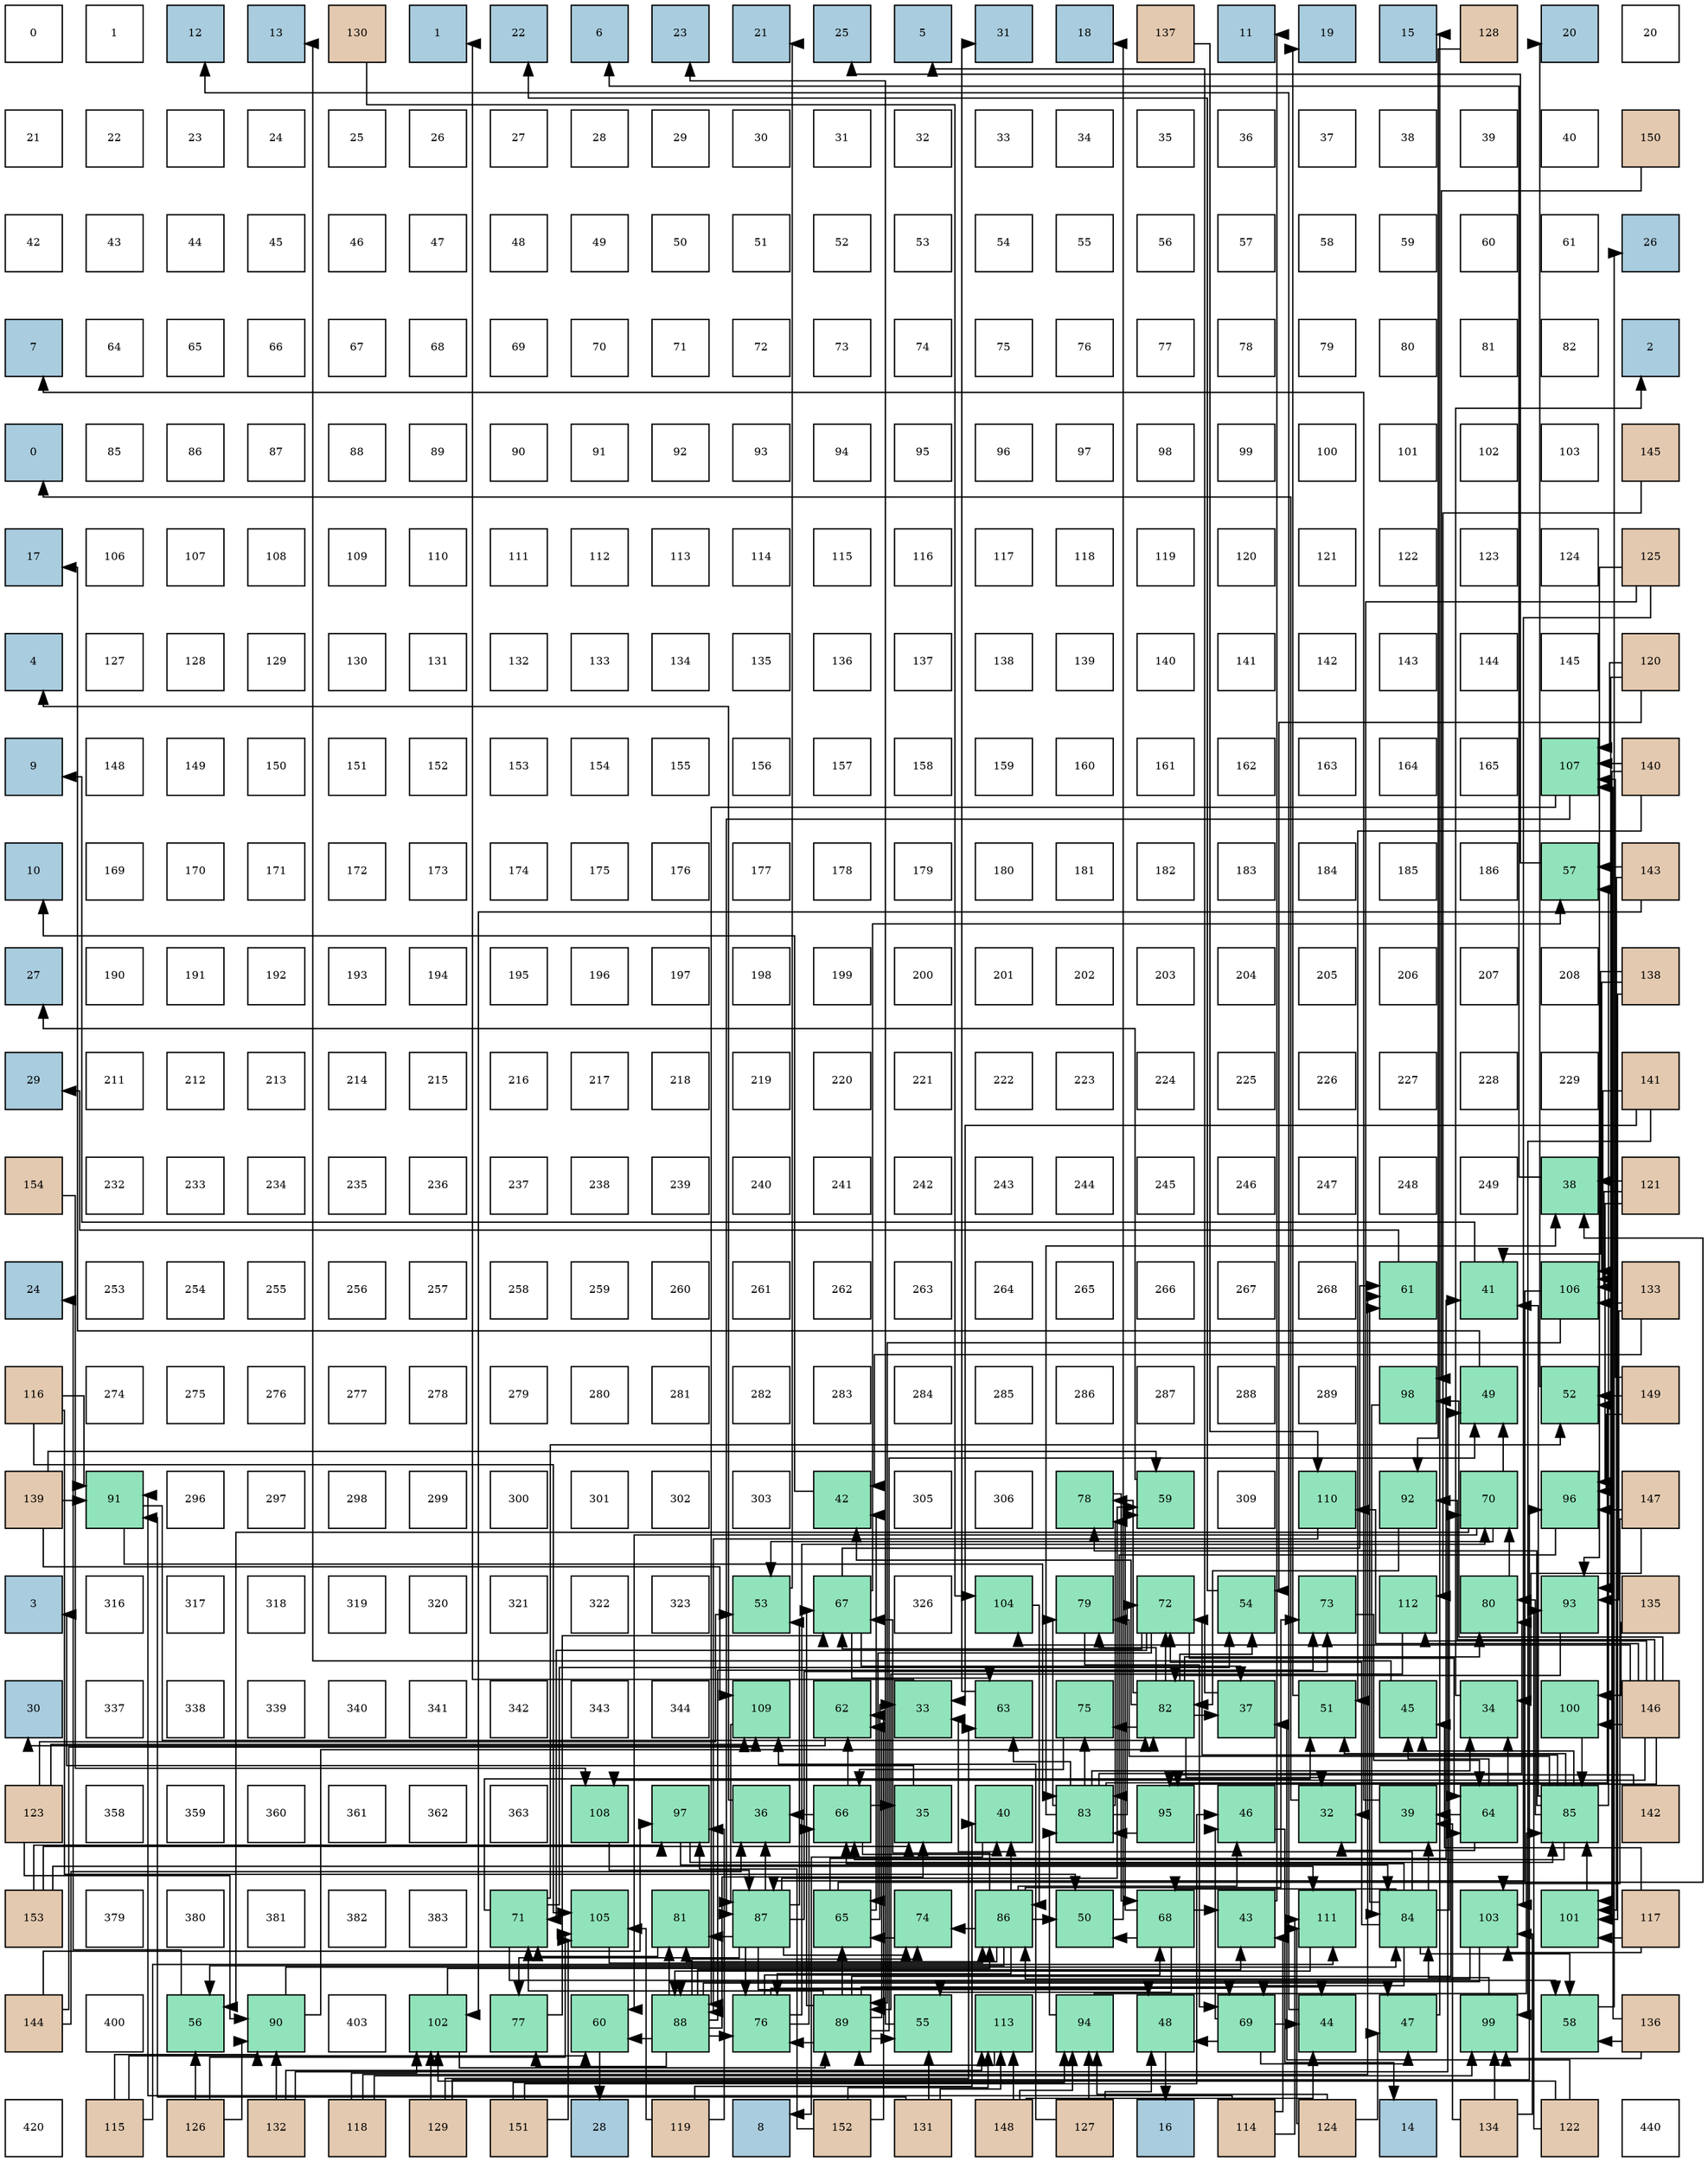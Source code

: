 digraph layout{
 rankdir=TB;
 splines=ortho;
 node [style=filled shape=square fixedsize=true width=0.6];
0[label="0", fontsize=8, fillcolor="#ffffff"];
1[label="1", fontsize=8, fillcolor="#ffffff"];
2[label="12", fontsize=8, fillcolor="#a9ccde"];
3[label="13", fontsize=8, fillcolor="#a9ccde"];
4[label="130", fontsize=8, fillcolor="#e3c9af"];
5[label="1", fontsize=8, fillcolor="#a9ccde"];
6[label="22", fontsize=8, fillcolor="#a9ccde"];
7[label="6", fontsize=8, fillcolor="#a9ccde"];
8[label="23", fontsize=8, fillcolor="#a9ccde"];
9[label="21", fontsize=8, fillcolor="#a9ccde"];
10[label="25", fontsize=8, fillcolor="#a9ccde"];
11[label="5", fontsize=8, fillcolor="#a9ccde"];
12[label="31", fontsize=8, fillcolor="#a9ccde"];
13[label="18", fontsize=8, fillcolor="#a9ccde"];
14[label="137", fontsize=8, fillcolor="#e3c9af"];
15[label="11", fontsize=8, fillcolor="#a9ccde"];
16[label="19", fontsize=8, fillcolor="#a9ccde"];
17[label="15", fontsize=8, fillcolor="#a9ccde"];
18[label="128", fontsize=8, fillcolor="#e3c9af"];
19[label="20", fontsize=8, fillcolor="#a9ccde"];
20[label="20", fontsize=8, fillcolor="#ffffff"];
21[label="21", fontsize=8, fillcolor="#ffffff"];
22[label="22", fontsize=8, fillcolor="#ffffff"];
23[label="23", fontsize=8, fillcolor="#ffffff"];
24[label="24", fontsize=8, fillcolor="#ffffff"];
25[label="25", fontsize=8, fillcolor="#ffffff"];
26[label="26", fontsize=8, fillcolor="#ffffff"];
27[label="27", fontsize=8, fillcolor="#ffffff"];
28[label="28", fontsize=8, fillcolor="#ffffff"];
29[label="29", fontsize=8, fillcolor="#ffffff"];
30[label="30", fontsize=8, fillcolor="#ffffff"];
31[label="31", fontsize=8, fillcolor="#ffffff"];
32[label="32", fontsize=8, fillcolor="#ffffff"];
33[label="33", fontsize=8, fillcolor="#ffffff"];
34[label="34", fontsize=8, fillcolor="#ffffff"];
35[label="35", fontsize=8, fillcolor="#ffffff"];
36[label="36", fontsize=8, fillcolor="#ffffff"];
37[label="37", fontsize=8, fillcolor="#ffffff"];
38[label="38", fontsize=8, fillcolor="#ffffff"];
39[label="39", fontsize=8, fillcolor="#ffffff"];
40[label="40", fontsize=8, fillcolor="#ffffff"];
41[label="150", fontsize=8, fillcolor="#e3c9af"];
42[label="42", fontsize=8, fillcolor="#ffffff"];
43[label="43", fontsize=8, fillcolor="#ffffff"];
44[label="44", fontsize=8, fillcolor="#ffffff"];
45[label="45", fontsize=8, fillcolor="#ffffff"];
46[label="46", fontsize=8, fillcolor="#ffffff"];
47[label="47", fontsize=8, fillcolor="#ffffff"];
48[label="48", fontsize=8, fillcolor="#ffffff"];
49[label="49", fontsize=8, fillcolor="#ffffff"];
50[label="50", fontsize=8, fillcolor="#ffffff"];
51[label="51", fontsize=8, fillcolor="#ffffff"];
52[label="52", fontsize=8, fillcolor="#ffffff"];
53[label="53", fontsize=8, fillcolor="#ffffff"];
54[label="54", fontsize=8, fillcolor="#ffffff"];
55[label="55", fontsize=8, fillcolor="#ffffff"];
56[label="56", fontsize=8, fillcolor="#ffffff"];
57[label="57", fontsize=8, fillcolor="#ffffff"];
58[label="58", fontsize=8, fillcolor="#ffffff"];
59[label="59", fontsize=8, fillcolor="#ffffff"];
60[label="60", fontsize=8, fillcolor="#ffffff"];
61[label="61", fontsize=8, fillcolor="#ffffff"];
62[label="26", fontsize=8, fillcolor="#a9ccde"];
63[label="7", fontsize=8, fillcolor="#a9ccde"];
64[label="64", fontsize=8, fillcolor="#ffffff"];
65[label="65", fontsize=8, fillcolor="#ffffff"];
66[label="66", fontsize=8, fillcolor="#ffffff"];
67[label="67", fontsize=8, fillcolor="#ffffff"];
68[label="68", fontsize=8, fillcolor="#ffffff"];
69[label="69", fontsize=8, fillcolor="#ffffff"];
70[label="70", fontsize=8, fillcolor="#ffffff"];
71[label="71", fontsize=8, fillcolor="#ffffff"];
72[label="72", fontsize=8, fillcolor="#ffffff"];
73[label="73", fontsize=8, fillcolor="#ffffff"];
74[label="74", fontsize=8, fillcolor="#ffffff"];
75[label="75", fontsize=8, fillcolor="#ffffff"];
76[label="76", fontsize=8, fillcolor="#ffffff"];
77[label="77", fontsize=8, fillcolor="#ffffff"];
78[label="78", fontsize=8, fillcolor="#ffffff"];
79[label="79", fontsize=8, fillcolor="#ffffff"];
80[label="80", fontsize=8, fillcolor="#ffffff"];
81[label="81", fontsize=8, fillcolor="#ffffff"];
82[label="82", fontsize=8, fillcolor="#ffffff"];
83[label="2", fontsize=8, fillcolor="#a9ccde"];
84[label="0", fontsize=8, fillcolor="#a9ccde"];
85[label="85", fontsize=8, fillcolor="#ffffff"];
86[label="86", fontsize=8, fillcolor="#ffffff"];
87[label="87", fontsize=8, fillcolor="#ffffff"];
88[label="88", fontsize=8, fillcolor="#ffffff"];
89[label="89", fontsize=8, fillcolor="#ffffff"];
90[label="90", fontsize=8, fillcolor="#ffffff"];
91[label="91", fontsize=8, fillcolor="#ffffff"];
92[label="92", fontsize=8, fillcolor="#ffffff"];
93[label="93", fontsize=8, fillcolor="#ffffff"];
94[label="94", fontsize=8, fillcolor="#ffffff"];
95[label="95", fontsize=8, fillcolor="#ffffff"];
96[label="96", fontsize=8, fillcolor="#ffffff"];
97[label="97", fontsize=8, fillcolor="#ffffff"];
98[label="98", fontsize=8, fillcolor="#ffffff"];
99[label="99", fontsize=8, fillcolor="#ffffff"];
100[label="100", fontsize=8, fillcolor="#ffffff"];
101[label="101", fontsize=8, fillcolor="#ffffff"];
102[label="102", fontsize=8, fillcolor="#ffffff"];
103[label="103", fontsize=8, fillcolor="#ffffff"];
104[label="145", fontsize=8, fillcolor="#e3c9af"];
105[label="17", fontsize=8, fillcolor="#a9ccde"];
106[label="106", fontsize=8, fillcolor="#ffffff"];
107[label="107", fontsize=8, fillcolor="#ffffff"];
108[label="108", fontsize=8, fillcolor="#ffffff"];
109[label="109", fontsize=8, fillcolor="#ffffff"];
110[label="110", fontsize=8, fillcolor="#ffffff"];
111[label="111", fontsize=8, fillcolor="#ffffff"];
112[label="112", fontsize=8, fillcolor="#ffffff"];
113[label="113", fontsize=8, fillcolor="#ffffff"];
114[label="114", fontsize=8, fillcolor="#ffffff"];
115[label="115", fontsize=8, fillcolor="#ffffff"];
116[label="116", fontsize=8, fillcolor="#ffffff"];
117[label="117", fontsize=8, fillcolor="#ffffff"];
118[label="118", fontsize=8, fillcolor="#ffffff"];
119[label="119", fontsize=8, fillcolor="#ffffff"];
120[label="120", fontsize=8, fillcolor="#ffffff"];
121[label="121", fontsize=8, fillcolor="#ffffff"];
122[label="122", fontsize=8, fillcolor="#ffffff"];
123[label="123", fontsize=8, fillcolor="#ffffff"];
124[label="124", fontsize=8, fillcolor="#ffffff"];
125[label="125", fontsize=8, fillcolor="#e3c9af"];
126[label="4", fontsize=8, fillcolor="#a9ccde"];
127[label="127", fontsize=8, fillcolor="#ffffff"];
128[label="128", fontsize=8, fillcolor="#ffffff"];
129[label="129", fontsize=8, fillcolor="#ffffff"];
130[label="130", fontsize=8, fillcolor="#ffffff"];
131[label="131", fontsize=8, fillcolor="#ffffff"];
132[label="132", fontsize=8, fillcolor="#ffffff"];
133[label="133", fontsize=8, fillcolor="#ffffff"];
134[label="134", fontsize=8, fillcolor="#ffffff"];
135[label="135", fontsize=8, fillcolor="#ffffff"];
136[label="136", fontsize=8, fillcolor="#ffffff"];
137[label="137", fontsize=8, fillcolor="#ffffff"];
138[label="138", fontsize=8, fillcolor="#ffffff"];
139[label="139", fontsize=8, fillcolor="#ffffff"];
140[label="140", fontsize=8, fillcolor="#ffffff"];
141[label="141", fontsize=8, fillcolor="#ffffff"];
142[label="142", fontsize=8, fillcolor="#ffffff"];
143[label="143", fontsize=8, fillcolor="#ffffff"];
144[label="144", fontsize=8, fillcolor="#ffffff"];
145[label="145", fontsize=8, fillcolor="#ffffff"];
146[label="120", fontsize=8, fillcolor="#e3c9af"];
147[label="9", fontsize=8, fillcolor="#a9ccde"];
148[label="148", fontsize=8, fillcolor="#ffffff"];
149[label="149", fontsize=8, fillcolor="#ffffff"];
150[label="150", fontsize=8, fillcolor="#ffffff"];
151[label="151", fontsize=8, fillcolor="#ffffff"];
152[label="152", fontsize=8, fillcolor="#ffffff"];
153[label="153", fontsize=8, fillcolor="#ffffff"];
154[label="154", fontsize=8, fillcolor="#ffffff"];
155[label="155", fontsize=8, fillcolor="#ffffff"];
156[label="156", fontsize=8, fillcolor="#ffffff"];
157[label="157", fontsize=8, fillcolor="#ffffff"];
158[label="158", fontsize=8, fillcolor="#ffffff"];
159[label="159", fontsize=8, fillcolor="#ffffff"];
160[label="160", fontsize=8, fillcolor="#ffffff"];
161[label="161", fontsize=8, fillcolor="#ffffff"];
162[label="162", fontsize=8, fillcolor="#ffffff"];
163[label="163", fontsize=8, fillcolor="#ffffff"];
164[label="164", fontsize=8, fillcolor="#ffffff"];
165[label="165", fontsize=8, fillcolor="#ffffff"];
166[label="107", fontsize=8, fillcolor="#91e3bb"];
167[label="140", fontsize=8, fillcolor="#e3c9af"];
168[label="10", fontsize=8, fillcolor="#a9ccde"];
169[label="169", fontsize=8, fillcolor="#ffffff"];
170[label="170", fontsize=8, fillcolor="#ffffff"];
171[label="171", fontsize=8, fillcolor="#ffffff"];
172[label="172", fontsize=8, fillcolor="#ffffff"];
173[label="173", fontsize=8, fillcolor="#ffffff"];
174[label="174", fontsize=8, fillcolor="#ffffff"];
175[label="175", fontsize=8, fillcolor="#ffffff"];
176[label="176", fontsize=8, fillcolor="#ffffff"];
177[label="177", fontsize=8, fillcolor="#ffffff"];
178[label="178", fontsize=8, fillcolor="#ffffff"];
179[label="179", fontsize=8, fillcolor="#ffffff"];
180[label="180", fontsize=8, fillcolor="#ffffff"];
181[label="181", fontsize=8, fillcolor="#ffffff"];
182[label="182", fontsize=8, fillcolor="#ffffff"];
183[label="183", fontsize=8, fillcolor="#ffffff"];
184[label="184", fontsize=8, fillcolor="#ffffff"];
185[label="185", fontsize=8, fillcolor="#ffffff"];
186[label="186", fontsize=8, fillcolor="#ffffff"];
187[label="57", fontsize=8, fillcolor="#91e3bb"];
188[label="143", fontsize=8, fillcolor="#e3c9af"];
189[label="27", fontsize=8, fillcolor="#a9ccde"];
190[label="190", fontsize=8, fillcolor="#ffffff"];
191[label="191", fontsize=8, fillcolor="#ffffff"];
192[label="192", fontsize=8, fillcolor="#ffffff"];
193[label="193", fontsize=8, fillcolor="#ffffff"];
194[label="194", fontsize=8, fillcolor="#ffffff"];
195[label="195", fontsize=8, fillcolor="#ffffff"];
196[label="196", fontsize=8, fillcolor="#ffffff"];
197[label="197", fontsize=8, fillcolor="#ffffff"];
198[label="198", fontsize=8, fillcolor="#ffffff"];
199[label="199", fontsize=8, fillcolor="#ffffff"];
200[label="200", fontsize=8, fillcolor="#ffffff"];
201[label="201", fontsize=8, fillcolor="#ffffff"];
202[label="202", fontsize=8, fillcolor="#ffffff"];
203[label="203", fontsize=8, fillcolor="#ffffff"];
204[label="204", fontsize=8, fillcolor="#ffffff"];
205[label="205", fontsize=8, fillcolor="#ffffff"];
206[label="206", fontsize=8, fillcolor="#ffffff"];
207[label="207", fontsize=8, fillcolor="#ffffff"];
208[label="208", fontsize=8, fillcolor="#ffffff"];
209[label="138", fontsize=8, fillcolor="#e3c9af"];
210[label="29", fontsize=8, fillcolor="#a9ccde"];
211[label="211", fontsize=8, fillcolor="#ffffff"];
212[label="212", fontsize=8, fillcolor="#ffffff"];
213[label="213", fontsize=8, fillcolor="#ffffff"];
214[label="214", fontsize=8, fillcolor="#ffffff"];
215[label="215", fontsize=8, fillcolor="#ffffff"];
216[label="216", fontsize=8, fillcolor="#ffffff"];
217[label="217", fontsize=8, fillcolor="#ffffff"];
218[label="218", fontsize=8, fillcolor="#ffffff"];
219[label="219", fontsize=8, fillcolor="#ffffff"];
220[label="220", fontsize=8, fillcolor="#ffffff"];
221[label="221", fontsize=8, fillcolor="#ffffff"];
222[label="222", fontsize=8, fillcolor="#ffffff"];
223[label="223", fontsize=8, fillcolor="#ffffff"];
224[label="224", fontsize=8, fillcolor="#ffffff"];
225[label="225", fontsize=8, fillcolor="#ffffff"];
226[label="226", fontsize=8, fillcolor="#ffffff"];
227[label="227", fontsize=8, fillcolor="#ffffff"];
228[label="228", fontsize=8, fillcolor="#ffffff"];
229[label="229", fontsize=8, fillcolor="#ffffff"];
230[label="141", fontsize=8, fillcolor="#e3c9af"];
231[label="154", fontsize=8, fillcolor="#e3c9af"];
232[label="232", fontsize=8, fillcolor="#ffffff"];
233[label="233", fontsize=8, fillcolor="#ffffff"];
234[label="234", fontsize=8, fillcolor="#ffffff"];
235[label="235", fontsize=8, fillcolor="#ffffff"];
236[label="236", fontsize=8, fillcolor="#ffffff"];
237[label="237", fontsize=8, fillcolor="#ffffff"];
238[label="238", fontsize=8, fillcolor="#ffffff"];
239[label="239", fontsize=8, fillcolor="#ffffff"];
240[label="240", fontsize=8, fillcolor="#ffffff"];
241[label="241", fontsize=8, fillcolor="#ffffff"];
242[label="242", fontsize=8, fillcolor="#ffffff"];
243[label="243", fontsize=8, fillcolor="#ffffff"];
244[label="244", fontsize=8, fillcolor="#ffffff"];
245[label="245", fontsize=8, fillcolor="#ffffff"];
246[label="246", fontsize=8, fillcolor="#ffffff"];
247[label="247", fontsize=8, fillcolor="#ffffff"];
248[label="248", fontsize=8, fillcolor="#ffffff"];
249[label="249", fontsize=8, fillcolor="#ffffff"];
250[label="38", fontsize=8, fillcolor="#91e3bb"];
251[label="121", fontsize=8, fillcolor="#e3c9af"];
252[label="24", fontsize=8, fillcolor="#a9ccde"];
253[label="253", fontsize=8, fillcolor="#ffffff"];
254[label="254", fontsize=8, fillcolor="#ffffff"];
255[label="255", fontsize=8, fillcolor="#ffffff"];
256[label="256", fontsize=8, fillcolor="#ffffff"];
257[label="257", fontsize=8, fillcolor="#ffffff"];
258[label="258", fontsize=8, fillcolor="#ffffff"];
259[label="259", fontsize=8, fillcolor="#ffffff"];
260[label="260", fontsize=8, fillcolor="#ffffff"];
261[label="261", fontsize=8, fillcolor="#ffffff"];
262[label="262", fontsize=8, fillcolor="#ffffff"];
263[label="263", fontsize=8, fillcolor="#ffffff"];
264[label="264", fontsize=8, fillcolor="#ffffff"];
265[label="265", fontsize=8, fillcolor="#ffffff"];
266[label="266", fontsize=8, fillcolor="#ffffff"];
267[label="267", fontsize=8, fillcolor="#ffffff"];
268[label="268", fontsize=8, fillcolor="#ffffff"];
269[label="61", fontsize=8, fillcolor="#91e3bb"];
270[label="41", fontsize=8, fillcolor="#91e3bb"];
271[label="106", fontsize=8, fillcolor="#91e3bb"];
272[label="133", fontsize=8, fillcolor="#e3c9af"];
273[label="116", fontsize=8, fillcolor="#e3c9af"];
274[label="274", fontsize=8, fillcolor="#ffffff"];
275[label="275", fontsize=8, fillcolor="#ffffff"];
276[label="276", fontsize=8, fillcolor="#ffffff"];
277[label="277", fontsize=8, fillcolor="#ffffff"];
278[label="278", fontsize=8, fillcolor="#ffffff"];
279[label="279", fontsize=8, fillcolor="#ffffff"];
280[label="280", fontsize=8, fillcolor="#ffffff"];
281[label="281", fontsize=8, fillcolor="#ffffff"];
282[label="282", fontsize=8, fillcolor="#ffffff"];
283[label="283", fontsize=8, fillcolor="#ffffff"];
284[label="284", fontsize=8, fillcolor="#ffffff"];
285[label="285", fontsize=8, fillcolor="#ffffff"];
286[label="286", fontsize=8, fillcolor="#ffffff"];
287[label="287", fontsize=8, fillcolor="#ffffff"];
288[label="288", fontsize=8, fillcolor="#ffffff"];
289[label="289", fontsize=8, fillcolor="#ffffff"];
290[label="98", fontsize=8, fillcolor="#91e3bb"];
291[label="49", fontsize=8, fillcolor="#91e3bb"];
292[label="52", fontsize=8, fillcolor="#91e3bb"];
293[label="149", fontsize=8, fillcolor="#e3c9af"];
294[label="139", fontsize=8, fillcolor="#e3c9af"];
295[label="91", fontsize=8, fillcolor="#91e3bb"];
296[label="296", fontsize=8, fillcolor="#ffffff"];
297[label="297", fontsize=8, fillcolor="#ffffff"];
298[label="298", fontsize=8, fillcolor="#ffffff"];
299[label="299", fontsize=8, fillcolor="#ffffff"];
300[label="300", fontsize=8, fillcolor="#ffffff"];
301[label="301", fontsize=8, fillcolor="#ffffff"];
302[label="302", fontsize=8, fillcolor="#ffffff"];
303[label="303", fontsize=8, fillcolor="#ffffff"];
304[label="42", fontsize=8, fillcolor="#91e3bb"];
305[label="305", fontsize=8, fillcolor="#ffffff"];
306[label="306", fontsize=8, fillcolor="#ffffff"];
307[label="78", fontsize=8, fillcolor="#91e3bb"];
308[label="59", fontsize=8, fillcolor="#91e3bb"];
309[label="309", fontsize=8, fillcolor="#ffffff"];
310[label="110", fontsize=8, fillcolor="#91e3bb"];
311[label="92", fontsize=8, fillcolor="#91e3bb"];
312[label="70", fontsize=8, fillcolor="#91e3bb"];
313[label="96", fontsize=8, fillcolor="#91e3bb"];
314[label="147", fontsize=8, fillcolor="#e3c9af"];
315[label="3", fontsize=8, fillcolor="#a9ccde"];
316[label="316", fontsize=8, fillcolor="#ffffff"];
317[label="317", fontsize=8, fillcolor="#ffffff"];
318[label="318", fontsize=8, fillcolor="#ffffff"];
319[label="319", fontsize=8, fillcolor="#ffffff"];
320[label="320", fontsize=8, fillcolor="#ffffff"];
321[label="321", fontsize=8, fillcolor="#ffffff"];
322[label="322", fontsize=8, fillcolor="#ffffff"];
323[label="323", fontsize=8, fillcolor="#ffffff"];
324[label="53", fontsize=8, fillcolor="#91e3bb"];
325[label="67", fontsize=8, fillcolor="#91e3bb"];
326[label="326", fontsize=8, fillcolor="#ffffff"];
327[label="104", fontsize=8, fillcolor="#91e3bb"];
328[label="79", fontsize=8, fillcolor="#91e3bb"];
329[label="72", fontsize=8, fillcolor="#91e3bb"];
330[label="54", fontsize=8, fillcolor="#91e3bb"];
331[label="73", fontsize=8, fillcolor="#91e3bb"];
332[label="112", fontsize=8, fillcolor="#91e3bb"];
333[label="80", fontsize=8, fillcolor="#91e3bb"];
334[label="93", fontsize=8, fillcolor="#91e3bb"];
335[label="135", fontsize=8, fillcolor="#e3c9af"];
336[label="30", fontsize=8, fillcolor="#a9ccde"];
337[label="337", fontsize=8, fillcolor="#ffffff"];
338[label="338", fontsize=8, fillcolor="#ffffff"];
339[label="339", fontsize=8, fillcolor="#ffffff"];
340[label="340", fontsize=8, fillcolor="#ffffff"];
341[label="341", fontsize=8, fillcolor="#ffffff"];
342[label="342", fontsize=8, fillcolor="#ffffff"];
343[label="343", fontsize=8, fillcolor="#ffffff"];
344[label="344", fontsize=8, fillcolor="#ffffff"];
345[label="109", fontsize=8, fillcolor="#91e3bb"];
346[label="62", fontsize=8, fillcolor="#91e3bb"];
347[label="33", fontsize=8, fillcolor="#91e3bb"];
348[label="63", fontsize=8, fillcolor="#91e3bb"];
349[label="75", fontsize=8, fillcolor="#91e3bb"];
350[label="82", fontsize=8, fillcolor="#91e3bb"];
351[label="37", fontsize=8, fillcolor="#91e3bb"];
352[label="51", fontsize=8, fillcolor="#91e3bb"];
353[label="45", fontsize=8, fillcolor="#91e3bb"];
354[label="34", fontsize=8, fillcolor="#91e3bb"];
355[label="100", fontsize=8, fillcolor="#91e3bb"];
356[label="146", fontsize=8, fillcolor="#e3c9af"];
357[label="123", fontsize=8, fillcolor="#e3c9af"];
358[label="358", fontsize=8, fillcolor="#ffffff"];
359[label="359", fontsize=8, fillcolor="#ffffff"];
360[label="360", fontsize=8, fillcolor="#ffffff"];
361[label="361", fontsize=8, fillcolor="#ffffff"];
362[label="362", fontsize=8, fillcolor="#ffffff"];
363[label="363", fontsize=8, fillcolor="#ffffff"];
364[label="108", fontsize=8, fillcolor="#91e3bb"];
365[label="97", fontsize=8, fillcolor="#91e3bb"];
366[label="36", fontsize=8, fillcolor="#91e3bb"];
367[label="66", fontsize=8, fillcolor="#91e3bb"];
368[label="35", fontsize=8, fillcolor="#91e3bb"];
369[label="40", fontsize=8, fillcolor="#91e3bb"];
370[label="83", fontsize=8, fillcolor="#91e3bb"];
371[label="95", fontsize=8, fillcolor="#91e3bb"];
372[label="46", fontsize=8, fillcolor="#91e3bb"];
373[label="32", fontsize=8, fillcolor="#91e3bb"];
374[label="39", fontsize=8, fillcolor="#91e3bb"];
375[label="64", fontsize=8, fillcolor="#91e3bb"];
376[label="85", fontsize=8, fillcolor="#91e3bb"];
377[label="142", fontsize=8, fillcolor="#e3c9af"];
378[label="153", fontsize=8, fillcolor="#e3c9af"];
379[label="379", fontsize=8, fillcolor="#ffffff"];
380[label="380", fontsize=8, fillcolor="#ffffff"];
381[label="381", fontsize=8, fillcolor="#ffffff"];
382[label="382", fontsize=8, fillcolor="#ffffff"];
383[label="383", fontsize=8, fillcolor="#ffffff"];
384[label="71", fontsize=8, fillcolor="#91e3bb"];
385[label="105", fontsize=8, fillcolor="#91e3bb"];
386[label="81", fontsize=8, fillcolor="#91e3bb"];
387[label="87", fontsize=8, fillcolor="#91e3bb"];
388[label="65", fontsize=8, fillcolor="#91e3bb"];
389[label="74", fontsize=8, fillcolor="#91e3bb"];
390[label="86", fontsize=8, fillcolor="#91e3bb"];
391[label="50", fontsize=8, fillcolor="#91e3bb"];
392[label="68", fontsize=8, fillcolor="#91e3bb"];
393[label="43", fontsize=8, fillcolor="#91e3bb"];
394[label="111", fontsize=8, fillcolor="#91e3bb"];
395[label="84", fontsize=8, fillcolor="#91e3bb"];
396[label="103", fontsize=8, fillcolor="#91e3bb"];
397[label="101", fontsize=8, fillcolor="#91e3bb"];
398[label="117", fontsize=8, fillcolor="#e3c9af"];
399[label="144", fontsize=8, fillcolor="#e3c9af"];
400[label="400", fontsize=8, fillcolor="#ffffff"];
401[label="56", fontsize=8, fillcolor="#91e3bb"];
402[label="90", fontsize=8, fillcolor="#91e3bb"];
403[label="403", fontsize=8, fillcolor="#ffffff"];
404[label="102", fontsize=8, fillcolor="#91e3bb"];
405[label="77", fontsize=8, fillcolor="#91e3bb"];
406[label="60", fontsize=8, fillcolor="#91e3bb"];
407[label="88", fontsize=8, fillcolor="#91e3bb"];
408[label="76", fontsize=8, fillcolor="#91e3bb"];
409[label="89", fontsize=8, fillcolor="#91e3bb"];
410[label="55", fontsize=8, fillcolor="#91e3bb"];
411[label="113", fontsize=8, fillcolor="#91e3bb"];
412[label="94", fontsize=8, fillcolor="#91e3bb"];
413[label="48", fontsize=8, fillcolor="#91e3bb"];
414[label="69", fontsize=8, fillcolor="#91e3bb"];
415[label="44", fontsize=8, fillcolor="#91e3bb"];
416[label="47", fontsize=8, fillcolor="#91e3bb"];
417[label="99", fontsize=8, fillcolor="#91e3bb"];
418[label="58", fontsize=8, fillcolor="#91e3bb"];
419[label="136", fontsize=8, fillcolor="#e3c9af"];
420[label="420", fontsize=8, fillcolor="#ffffff"];
421[label="115", fontsize=8, fillcolor="#e3c9af"];
422[label="126", fontsize=8, fillcolor="#e3c9af"];
423[label="132", fontsize=8, fillcolor="#e3c9af"];
424[label="118", fontsize=8, fillcolor="#e3c9af"];
425[label="129", fontsize=8, fillcolor="#e3c9af"];
426[label="151", fontsize=8, fillcolor="#e3c9af"];
427[label="28", fontsize=8, fillcolor="#a9ccde"];
428[label="119", fontsize=8, fillcolor="#e3c9af"];
429[label="8", fontsize=8, fillcolor="#a9ccde"];
430[label="152", fontsize=8, fillcolor="#e3c9af"];
431[label="131", fontsize=8, fillcolor="#e3c9af"];
432[label="148", fontsize=8, fillcolor="#e3c9af"];
433[label="127", fontsize=8, fillcolor="#e3c9af"];
434[label="16", fontsize=8, fillcolor="#a9ccde"];
435[label="114", fontsize=8, fillcolor="#e3c9af"];
436[label="124", fontsize=8, fillcolor="#e3c9af"];
437[label="14", fontsize=8, fillcolor="#a9ccde"];
438[label="134", fontsize=8, fillcolor="#e3c9af"];
439[label="122", fontsize=8, fillcolor="#e3c9af"];
440[label="440", fontsize=8, fillcolor="#ffffff"];
edge [constraint=false, style=vis];373 -> 84;
347 -> 5;
354 -> 83;
368 -> 315;
366 -> 126;
351 -> 11;
250 -> 7;
374 -> 63;
369 -> 429;
270 -> 147;
304 -> 168;
393 -> 15;
415 -> 2;
353 -> 3;
372 -> 437;
416 -> 17;
413 -> 434;
291 -> 105;
391 -> 13;
352 -> 16;
292 -> 19;
324 -> 9;
330 -> 6;
410 -> 8;
401 -> 252;
187 -> 10;
418 -> 62;
308 -> 189;
406 -> 427;
269 -> 210;
346 -> 336;
348 -> 12;
375 -> 373;
375 -> 354;
375 -> 374;
375 -> 353;
388 -> 347;
388 -> 250;
388 -> 270;
388 -> 304;
367 -> 368;
367 -> 366;
367 -> 369;
367 -> 346;
325 -> 351;
325 -> 187;
325 -> 269;
325 -> 348;
392 -> 393;
392 -> 391;
392 -> 410;
392 -> 308;
414 -> 415;
414 -> 372;
414 -> 416;
414 -> 413;
312 -> 291;
312 -> 324;
312 -> 401;
312 -> 406;
384 -> 352;
384 -> 292;
384 -> 330;
384 -> 418;
329 -> 375;
329 -> 388;
329 -> 325;
329 -> 384;
331 -> 375;
389 -> 388;
349 -> 367;
408 -> 367;
408 -> 392;
408 -> 414;
408 -> 312;
405 -> 325;
307 -> 392;
328 -> 414;
333 -> 312;
386 -> 384;
350 -> 373;
350 -> 351;
350 -> 304;
350 -> 330;
350 -> 329;
350 -> 349;
350 -> 307;
350 -> 328;
350 -> 333;
370 -> 354;
370 -> 250;
370 -> 292;
370 -> 348;
370 -> 329;
370 -> 349;
370 -> 307;
370 -> 328;
370 -> 333;
395 -> 347;
395 -> 374;
395 -> 418;
395 -> 269;
395 -> 367;
395 -> 392;
395 -> 414;
395 -> 312;
395 -> 329;
376 -> 270;
376 -> 353;
376 -> 352;
376 -> 187;
376 -> 367;
376 -> 329;
376 -> 307;
376 -> 328;
376 -> 333;
390 -> 369;
390 -> 372;
390 -> 391;
390 -> 401;
390 -> 325;
390 -> 331;
390 -> 389;
390 -> 408;
390 -> 386;
387 -> 366;
387 -> 413;
387 -> 324;
387 -> 308;
387 -> 331;
387 -> 389;
387 -> 408;
387 -> 405;
387 -> 386;
407 -> 368;
407 -> 393;
407 -> 416;
407 -> 406;
407 -> 331;
407 -> 389;
407 -> 408;
407 -> 405;
407 -> 386;
409 -> 415;
409 -> 291;
409 -> 410;
409 -> 346;
409 -> 375;
409 -> 388;
409 -> 325;
409 -> 384;
409 -> 408;
402 -> 350;
402 -> 395;
295 -> 350;
295 -> 370;
311 -> 350;
334 -> 350;
412 -> 370;
412 -> 376;
371 -> 370;
313 -> 370;
365 -> 395;
365 -> 376;
290 -> 395;
417 -> 395;
355 -> 376;
397 -> 376;
404 -> 390;
404 -> 409;
396 -> 390;
396 -> 407;
327 -> 390;
385 -> 390;
271 -> 387;
271 -> 409;
166 -> 387;
166 -> 407;
364 -> 387;
345 -> 387;
310 -> 407;
394 -> 407;
332 -> 409;
411 -> 409;
435 -> 393;
435 -> 295;
435 -> 394;
421 -> 406;
421 -> 402;
421 -> 394;
273 -> 391;
273 -> 295;
273 -> 385;
398 -> 353;
398 -> 397;
398 -> 396;
424 -> 269;
424 -> 417;
424 -> 404;
428 -> 369;
428 -> 365;
428 -> 385;
146 -> 330;
146 -> 334;
146 -> 166;
251 -> 250;
251 -> 313;
251 -> 271;
439 -> 351;
439 -> 334;
439 -> 404;
357 -> 324;
357 -> 402;
357 -> 345;
436 -> 416;
436 -> 412;
436 -> 394;
125 -> 373;
125 -> 334;
125 -> 396;
422 -> 401;
422 -> 402;
422 -> 385;
433 -> 413;
433 -> 412;
433 -> 345;
18 -> 311;
425 -> 348;
425 -> 313;
425 -> 404;
4 -> 327;
431 -> 410;
431 -> 295;
431 -> 411;
423 -> 291;
423 -> 402;
423 -> 411;
272 -> 304;
272 -> 334;
272 -> 271;
438 -> 374;
438 -> 417;
438 -> 396;
335 -> 355;
419 -> 418;
419 -> 417;
419 -> 166;
14 -> 310;
209 -> 270;
209 -> 397;
209 -> 271;
294 -> 308;
294 -> 295;
294 -> 345;
167 -> 352;
167 -> 397;
167 -> 166;
230 -> 347;
230 -> 417;
230 -> 271;
377 -> 371;
188 -> 187;
188 -> 397;
188 -> 404;
399 -> 366;
399 -> 365;
399 -> 345;
104 -> 332;
356 -> 311;
356 -> 371;
356 -> 290;
356 -> 355;
356 -> 327;
356 -> 364;
356 -> 310;
356 -> 332;
314 -> 354;
314 -> 313;
314 -> 396;
432 -> 415;
432 -> 412;
432 -> 411;
293 -> 292;
293 -> 313;
293 -> 166;
41 -> 290;
426 -> 372;
426 -> 412;
426 -> 385;
430 -> 346;
430 -> 365;
430 -> 411;
378 -> 368;
378 -> 365;
378 -> 394;
231 -> 364;
edge [constraint=true, style=invis];
0 -> 21 -> 42 -> 63 -> 84 -> 105 -> 126 -> 147 -> 168 -> 189 -> 210 -> 231 -> 252 -> 273 -> 294 -> 315 -> 336 -> 357 -> 378 -> 399 -> 420;
1 -> 22 -> 43 -> 64 -> 85 -> 106 -> 127 -> 148 -> 169 -> 190 -> 211 -> 232 -> 253 -> 274 -> 295 -> 316 -> 337 -> 358 -> 379 -> 400 -> 421;
2 -> 23 -> 44 -> 65 -> 86 -> 107 -> 128 -> 149 -> 170 -> 191 -> 212 -> 233 -> 254 -> 275 -> 296 -> 317 -> 338 -> 359 -> 380 -> 401 -> 422;
3 -> 24 -> 45 -> 66 -> 87 -> 108 -> 129 -> 150 -> 171 -> 192 -> 213 -> 234 -> 255 -> 276 -> 297 -> 318 -> 339 -> 360 -> 381 -> 402 -> 423;
4 -> 25 -> 46 -> 67 -> 88 -> 109 -> 130 -> 151 -> 172 -> 193 -> 214 -> 235 -> 256 -> 277 -> 298 -> 319 -> 340 -> 361 -> 382 -> 403 -> 424;
5 -> 26 -> 47 -> 68 -> 89 -> 110 -> 131 -> 152 -> 173 -> 194 -> 215 -> 236 -> 257 -> 278 -> 299 -> 320 -> 341 -> 362 -> 383 -> 404 -> 425;
6 -> 27 -> 48 -> 69 -> 90 -> 111 -> 132 -> 153 -> 174 -> 195 -> 216 -> 237 -> 258 -> 279 -> 300 -> 321 -> 342 -> 363 -> 384 -> 405 -> 426;
7 -> 28 -> 49 -> 70 -> 91 -> 112 -> 133 -> 154 -> 175 -> 196 -> 217 -> 238 -> 259 -> 280 -> 301 -> 322 -> 343 -> 364 -> 385 -> 406 -> 427;
8 -> 29 -> 50 -> 71 -> 92 -> 113 -> 134 -> 155 -> 176 -> 197 -> 218 -> 239 -> 260 -> 281 -> 302 -> 323 -> 344 -> 365 -> 386 -> 407 -> 428;
9 -> 30 -> 51 -> 72 -> 93 -> 114 -> 135 -> 156 -> 177 -> 198 -> 219 -> 240 -> 261 -> 282 -> 303 -> 324 -> 345 -> 366 -> 387 -> 408 -> 429;
10 -> 31 -> 52 -> 73 -> 94 -> 115 -> 136 -> 157 -> 178 -> 199 -> 220 -> 241 -> 262 -> 283 -> 304 -> 325 -> 346 -> 367 -> 388 -> 409 -> 430;
11 -> 32 -> 53 -> 74 -> 95 -> 116 -> 137 -> 158 -> 179 -> 200 -> 221 -> 242 -> 263 -> 284 -> 305 -> 326 -> 347 -> 368 -> 389 -> 410 -> 431;
12 -> 33 -> 54 -> 75 -> 96 -> 117 -> 138 -> 159 -> 180 -> 201 -> 222 -> 243 -> 264 -> 285 -> 306 -> 327 -> 348 -> 369 -> 390 -> 411 -> 432;
13 -> 34 -> 55 -> 76 -> 97 -> 118 -> 139 -> 160 -> 181 -> 202 -> 223 -> 244 -> 265 -> 286 -> 307 -> 328 -> 349 -> 370 -> 391 -> 412 -> 433;
14 -> 35 -> 56 -> 77 -> 98 -> 119 -> 140 -> 161 -> 182 -> 203 -> 224 -> 245 -> 266 -> 287 -> 308 -> 329 -> 350 -> 371 -> 392 -> 413 -> 434;
15 -> 36 -> 57 -> 78 -> 99 -> 120 -> 141 -> 162 -> 183 -> 204 -> 225 -> 246 -> 267 -> 288 -> 309 -> 330 -> 351 -> 372 -> 393 -> 414 -> 435;
16 -> 37 -> 58 -> 79 -> 100 -> 121 -> 142 -> 163 -> 184 -> 205 -> 226 -> 247 -> 268 -> 289 -> 310 -> 331 -> 352 -> 373 -> 394 -> 415 -> 436;
17 -> 38 -> 59 -> 80 -> 101 -> 122 -> 143 -> 164 -> 185 -> 206 -> 227 -> 248 -> 269 -> 290 -> 311 -> 332 -> 353 -> 374 -> 395 -> 416 -> 437;
18 -> 39 -> 60 -> 81 -> 102 -> 123 -> 144 -> 165 -> 186 -> 207 -> 228 -> 249 -> 270 -> 291 -> 312 -> 333 -> 354 -> 375 -> 396 -> 417 -> 438;
19 -> 40 -> 61 -> 82 -> 103 -> 124 -> 145 -> 166 -> 187 -> 208 -> 229 -> 250 -> 271 -> 292 -> 313 -> 334 -> 355 -> 376 -> 397 -> 418 -> 439;
20 -> 41 -> 62 -> 83 -> 104 -> 125 -> 146 -> 167 -> 188 -> 209 -> 230 -> 251 -> 272 -> 293 -> 314 -> 335 -> 356 -> 377 -> 398 -> 419 -> 440;
rank = same {0 -> 1 -> 2 -> 3 -> 4 -> 5 -> 6 -> 7 -> 8 -> 9 -> 10 -> 11 -> 12 -> 13 -> 14 -> 15 -> 16 -> 17 -> 18 -> 19 -> 20};
rank = same {21 -> 22 -> 23 -> 24 -> 25 -> 26 -> 27 -> 28 -> 29 -> 30 -> 31 -> 32 -> 33 -> 34 -> 35 -> 36 -> 37 -> 38 -> 39 -> 40 -> 41};
rank = same {42 -> 43 -> 44 -> 45 -> 46 -> 47 -> 48 -> 49 -> 50 -> 51 -> 52 -> 53 -> 54 -> 55 -> 56 -> 57 -> 58 -> 59 -> 60 -> 61 -> 62};
rank = same {63 -> 64 -> 65 -> 66 -> 67 -> 68 -> 69 -> 70 -> 71 -> 72 -> 73 -> 74 -> 75 -> 76 -> 77 -> 78 -> 79 -> 80 -> 81 -> 82 -> 83};
rank = same {84 -> 85 -> 86 -> 87 -> 88 -> 89 -> 90 -> 91 -> 92 -> 93 -> 94 -> 95 -> 96 -> 97 -> 98 -> 99 -> 100 -> 101 -> 102 -> 103 -> 104};
rank = same {105 -> 106 -> 107 -> 108 -> 109 -> 110 -> 111 -> 112 -> 113 -> 114 -> 115 -> 116 -> 117 -> 118 -> 119 -> 120 -> 121 -> 122 -> 123 -> 124 -> 125};
rank = same {126 -> 127 -> 128 -> 129 -> 130 -> 131 -> 132 -> 133 -> 134 -> 135 -> 136 -> 137 -> 138 -> 139 -> 140 -> 141 -> 142 -> 143 -> 144 -> 145 -> 146};
rank = same {147 -> 148 -> 149 -> 150 -> 151 -> 152 -> 153 -> 154 -> 155 -> 156 -> 157 -> 158 -> 159 -> 160 -> 161 -> 162 -> 163 -> 164 -> 165 -> 166 -> 167};
rank = same {168 -> 169 -> 170 -> 171 -> 172 -> 173 -> 174 -> 175 -> 176 -> 177 -> 178 -> 179 -> 180 -> 181 -> 182 -> 183 -> 184 -> 185 -> 186 -> 187 -> 188};
rank = same {189 -> 190 -> 191 -> 192 -> 193 -> 194 -> 195 -> 196 -> 197 -> 198 -> 199 -> 200 -> 201 -> 202 -> 203 -> 204 -> 205 -> 206 -> 207 -> 208 -> 209};
rank = same {210 -> 211 -> 212 -> 213 -> 214 -> 215 -> 216 -> 217 -> 218 -> 219 -> 220 -> 221 -> 222 -> 223 -> 224 -> 225 -> 226 -> 227 -> 228 -> 229 -> 230};
rank = same {231 -> 232 -> 233 -> 234 -> 235 -> 236 -> 237 -> 238 -> 239 -> 240 -> 241 -> 242 -> 243 -> 244 -> 245 -> 246 -> 247 -> 248 -> 249 -> 250 -> 251};
rank = same {252 -> 253 -> 254 -> 255 -> 256 -> 257 -> 258 -> 259 -> 260 -> 261 -> 262 -> 263 -> 264 -> 265 -> 266 -> 267 -> 268 -> 269 -> 270 -> 271 -> 272};
rank = same {273 -> 274 -> 275 -> 276 -> 277 -> 278 -> 279 -> 280 -> 281 -> 282 -> 283 -> 284 -> 285 -> 286 -> 287 -> 288 -> 289 -> 290 -> 291 -> 292 -> 293};
rank = same {294 -> 295 -> 296 -> 297 -> 298 -> 299 -> 300 -> 301 -> 302 -> 303 -> 304 -> 305 -> 306 -> 307 -> 308 -> 309 -> 310 -> 311 -> 312 -> 313 -> 314};
rank = same {315 -> 316 -> 317 -> 318 -> 319 -> 320 -> 321 -> 322 -> 323 -> 324 -> 325 -> 326 -> 327 -> 328 -> 329 -> 330 -> 331 -> 332 -> 333 -> 334 -> 335};
rank = same {336 -> 337 -> 338 -> 339 -> 340 -> 341 -> 342 -> 343 -> 344 -> 345 -> 346 -> 347 -> 348 -> 349 -> 350 -> 351 -> 352 -> 353 -> 354 -> 355 -> 356};
rank = same {357 -> 358 -> 359 -> 360 -> 361 -> 362 -> 363 -> 364 -> 365 -> 366 -> 367 -> 368 -> 369 -> 370 -> 371 -> 372 -> 373 -> 374 -> 375 -> 376 -> 377};
rank = same {378 -> 379 -> 380 -> 381 -> 382 -> 383 -> 384 -> 385 -> 386 -> 387 -> 388 -> 389 -> 390 -> 391 -> 392 -> 393 -> 394 -> 395 -> 396 -> 397 -> 398};
rank = same {399 -> 400 -> 401 -> 402 -> 403 -> 404 -> 405 -> 406 -> 407 -> 408 -> 409 -> 410 -> 411 -> 412 -> 413 -> 414 -> 415 -> 416 -> 417 -> 418 -> 419};
rank = same {420 -> 421 -> 422 -> 423 -> 424 -> 425 -> 426 -> 427 -> 428 -> 429 -> 430 -> 431 -> 432 -> 433 -> 434 -> 435 -> 436 -> 437 -> 438 -> 439 -> 440};
}